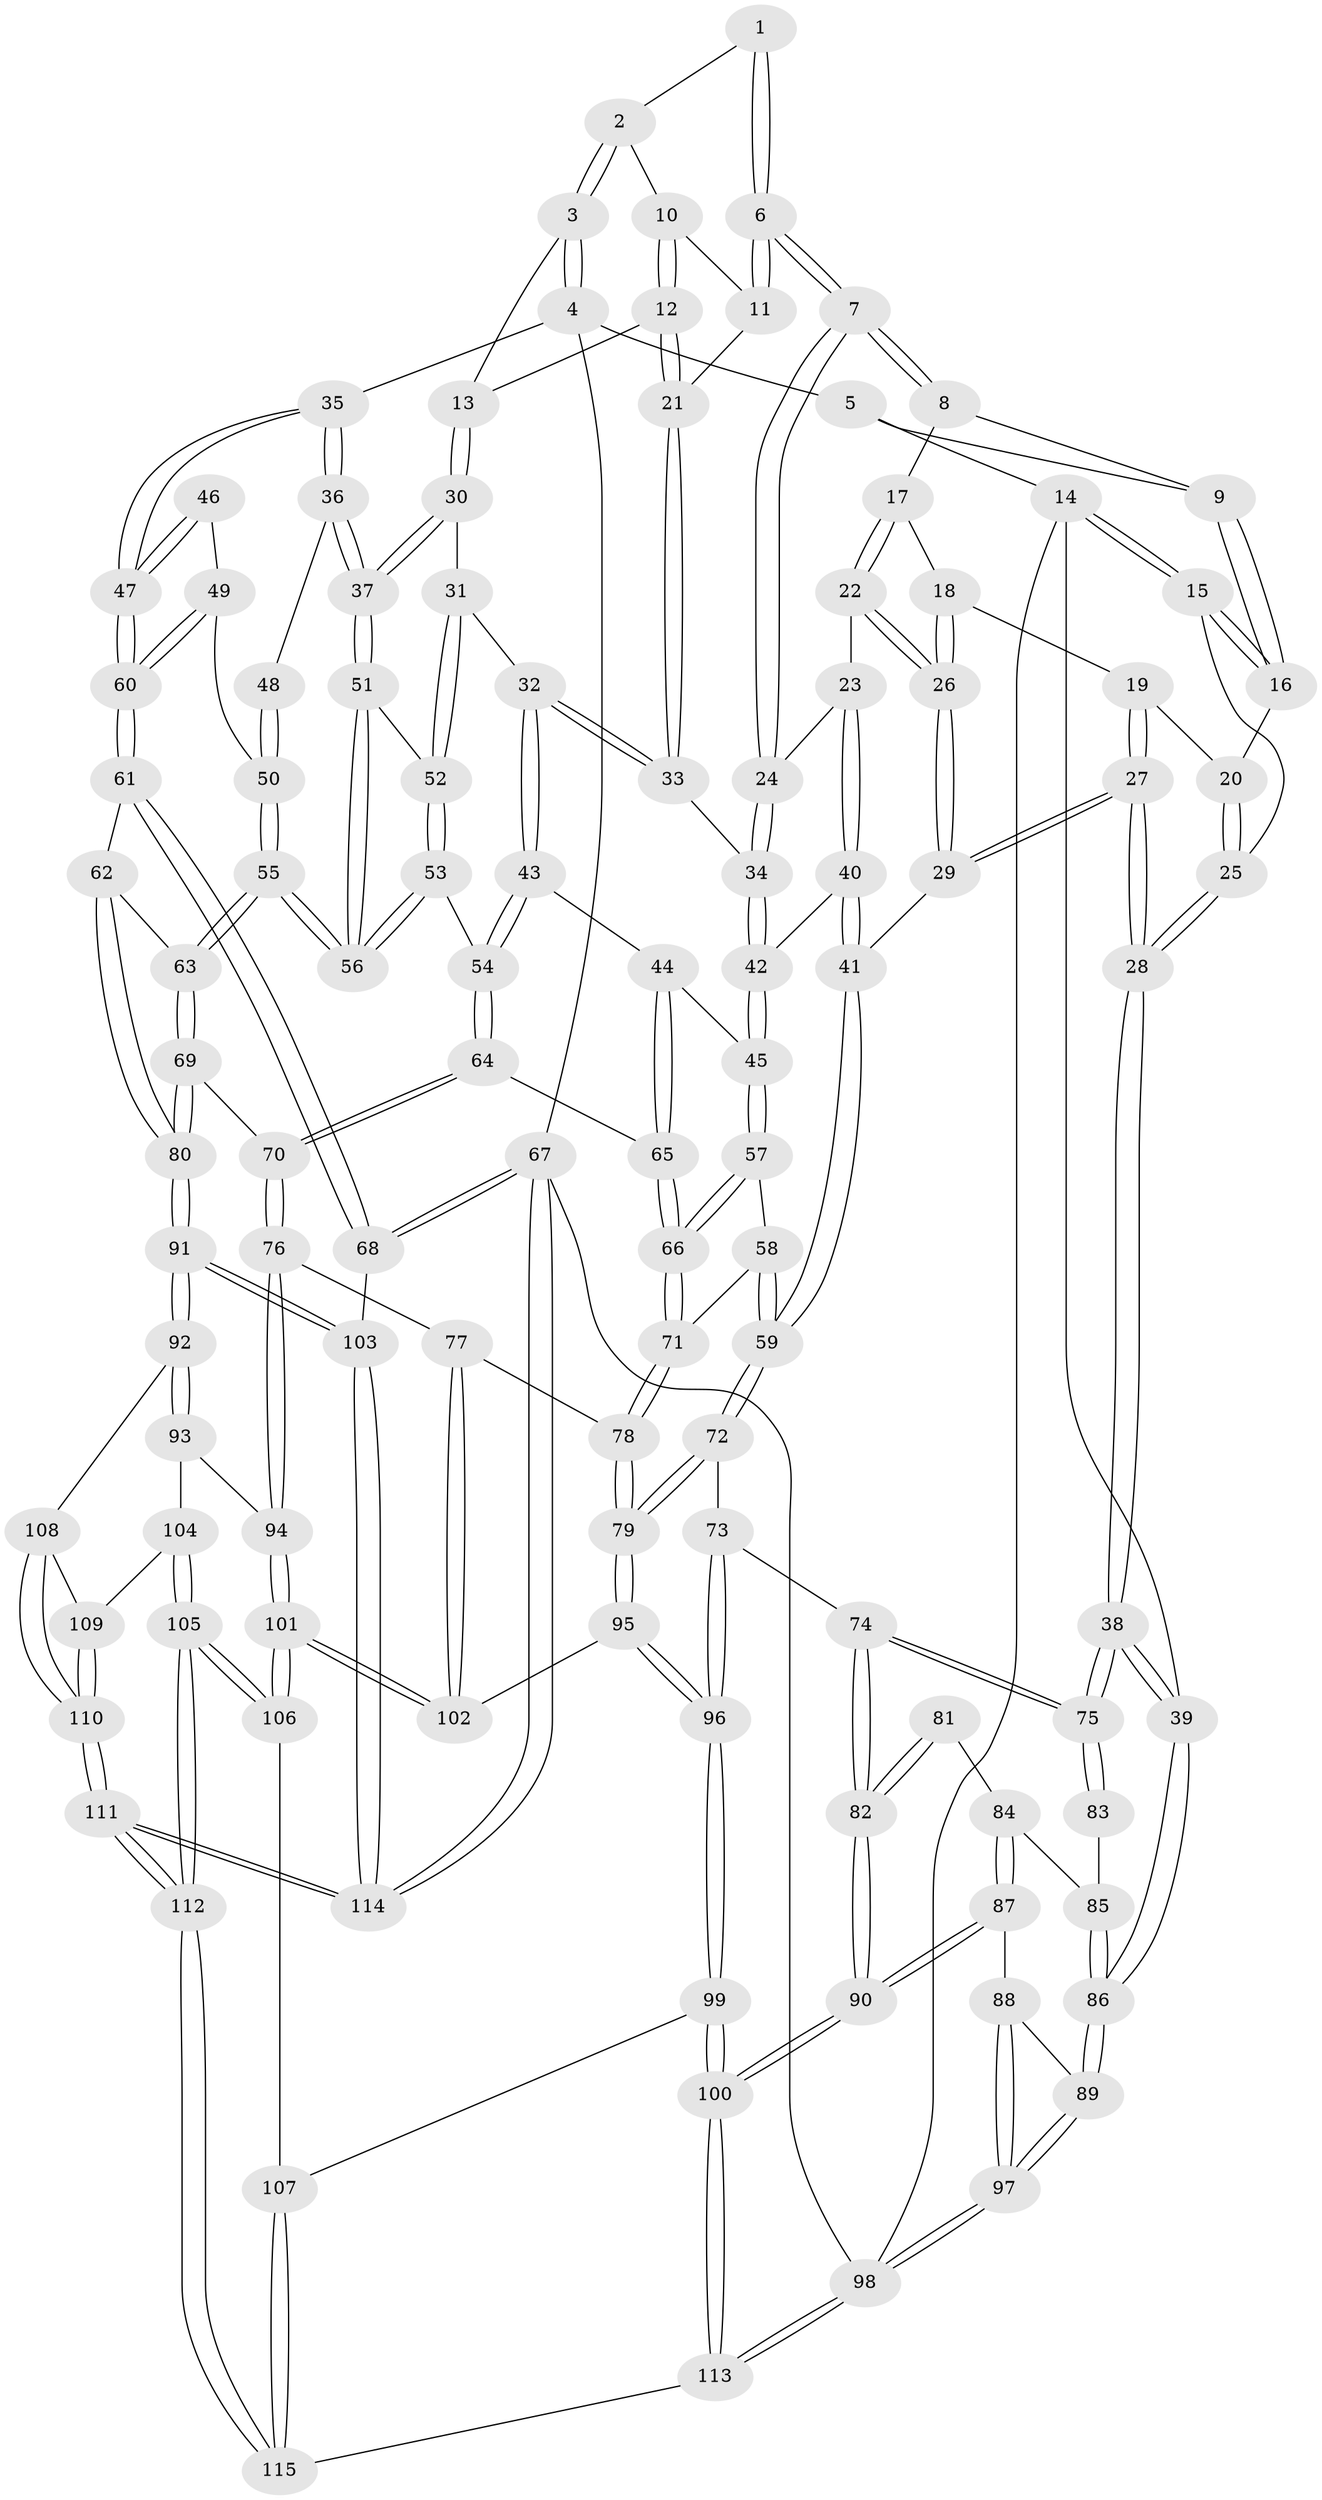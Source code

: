 // Generated by graph-tools (version 1.1) at 2025/27/03/09/25 03:27:15]
// undirected, 115 vertices, 284 edges
graph export_dot {
graph [start="1"]
  node [color=gray90,style=filled];
  1 [pos="+0.6236451740088342+0"];
  2 [pos="+0.6581840514648734+0"];
  3 [pos="+1+0"];
  4 [pos="+1+0"];
  5 [pos="+0.21940852620129092+0"];
  6 [pos="+0.507536428138809+0.12988924613434122"];
  7 [pos="+0.5042106147030191+0.13715311075882144"];
  8 [pos="+0.309732413609864+0.040387466546617894"];
  9 [pos="+0.21926150053306362+0"];
  10 [pos="+0.6656229435296891+0"];
  11 [pos="+0.6712655764071894+0.1401773461109057"];
  12 [pos="+0.7512997703138407+0.16586436824733114"];
  13 [pos="+0.7899904406911088+0.1787908227590105"];
  14 [pos="+0+0.10967420139898217"];
  15 [pos="+0+0.13302352345402044"];
  16 [pos="+0.15621826809339767+0.05112830645816757"];
  17 [pos="+0.31668296379975064+0.12115829361438153"];
  18 [pos="+0.24546477882475404+0.17100373461702278"];
  19 [pos="+0.19789253998808307+0.15740556481216353"];
  20 [pos="+0.15770613761540314+0.07503512271049607"];
  21 [pos="+0.6778976370984057+0.18860842306937345"];
  22 [pos="+0.3536682759475904+0.1926245955507938"];
  23 [pos="+0.45656207643730007+0.18503695811454668"];
  24 [pos="+0.5036640360426895+0.1450369458989763"];
  25 [pos="+0.07430684153432543+0.21443928482906527"];
  26 [pos="+0.3086219988587724+0.24233935496577858"];
  27 [pos="+0.15672886262090432+0.3761108984294896"];
  28 [pos="+0.131959316956786+0.3836282060624667"];
  29 [pos="+0.26611750753841945+0.37400190466077804"];
  30 [pos="+0.8258278133290798+0.2830407895121795"];
  31 [pos="+0.7411772513999121+0.30494016793643886"];
  32 [pos="+0.6451481053202379+0.2866492246815767"];
  33 [pos="+0.6233044771528017+0.25806843821128383"];
  34 [pos="+0.616707584116537+0.25562193301473657"];
  35 [pos="+1+0"];
  36 [pos="+0.8484694143827696+0.2885999735807517"];
  37 [pos="+0.8420650091196382+0.2895479781243271"];
  38 [pos="+0.03631333082430519+0.4588675180703594"];
  39 [pos="+0+0.502058230696519"];
  40 [pos="+0.43443296717061874+0.3247108144130352"];
  41 [pos="+0.31969608244925785+0.4004697030220828"];
  42 [pos="+0.49617461416594905+0.33870463035866816"];
  43 [pos="+0.62588014559668+0.38652059836218383"];
  44 [pos="+0.579420167936435+0.40926995543918565"];
  45 [pos="+0.5405150778436715+0.42016758962531614"];
  46 [pos="+0.9337011478846557+0.3237277117019892"];
  47 [pos="+1+0.2802249477960361"];
  48 [pos="+0.8831132619747346+0.31092538863987873"];
  49 [pos="+0.9762658578816715+0.4018114023544207"];
  50 [pos="+0.9287056946078897+0.4108184801554435"];
  51 [pos="+0.8324653311386356+0.4051070079648369"];
  52 [pos="+0.7388752650872549+0.3904131971682614"];
  53 [pos="+0.7134802642467842+0.45890109637324156"];
  54 [pos="+0.6920917159944658+0.4642684853986839"];
  55 [pos="+0.8535891424192886+0.5042582853716261"];
  56 [pos="+0.8429630671221297+0.49260561426801386"];
  57 [pos="+0.5304016301154951+0.4363199001252891"];
  58 [pos="+0.47760271282269146+0.4742259360333969"];
  59 [pos="+0.39064046376049744+0.5173710574208347"];
  60 [pos="+1+0.45263054326706625"];
  61 [pos="+1+0.5456957122443155"];
  62 [pos="+1+0.5595072730657636"];
  63 [pos="+0.8828523908272092+0.574668155925689"];
  64 [pos="+0.6675233162432677+0.5095489551337097"];
  65 [pos="+0.6236491891582633+0.5345712652439204"];
  66 [pos="+0.6151947582833228+0.541183941604036"];
  67 [pos="+1+1"];
  68 [pos="+1+0.8721183702277661"];
  69 [pos="+0.8331909043013266+0.644679179035199"];
  70 [pos="+0.7937803559692147+0.6552276732897252"];
  71 [pos="+0.6106307354369152+0.5482257714884526"];
  72 [pos="+0.39392631576624215+0.5764285533214162"];
  73 [pos="+0.30466435228888533+0.6627398615506246"];
  74 [pos="+0.2584079401838935+0.6717968164527442"];
  75 [pos="+0.24502985942702699+0.6640943157722273"];
  76 [pos="+0.777442976507785+0.6655415814722824"];
  77 [pos="+0.56193995433871+0.6646285077050392"];
  78 [pos="+0.5597491092178173+0.6634775709286782"];
  79 [pos="+0.5563031600782001+0.6637797388285855"];
  80 [pos="+0.9088339692553983+0.7757257075845697"];
  81 [pos="+0.12292426903175484+0.7439195748005318"];
  82 [pos="+0.19798539152504485+0.8042825396901035"];
  83 [pos="+0.104362282009633+0.7033678379491389"];
  84 [pos="+0.08350863652225106+0.7617415418660551"];
  85 [pos="+0.03133439517307564+0.6872615415531782"];
  86 [pos="+0+0.5836604819679986"];
  87 [pos="+0.1069789361608734+0.8555051897602872"];
  88 [pos="+0.10422889329099269+0.8557530193259631"];
  89 [pos="+0+0.6474946138991203"];
  90 [pos="+0.18376326038560967+0.8697979681242148"];
  91 [pos="+0.9328676204898123+0.828274548120592"];
  92 [pos="+0.8818353819384862+0.8532401983745208"];
  93 [pos="+0.7731876448129894+0.8289550431168772"];
  94 [pos="+0.7341820530580255+0.7961737475648649"];
  95 [pos="+0.46202125167546804+0.8219856428628475"];
  96 [pos="+0.42341854785403643+0.8716749249676"];
  97 [pos="+0+1"];
  98 [pos="+0+1"];
  99 [pos="+0.4167902181667053+0.9283922141668269"];
  100 [pos="+0.32673009715890144+1"];
  101 [pos="+0.655128786663165+0.8347908126671328"];
  102 [pos="+0.6422312715771554+0.8174537532267442"];
  103 [pos="+0.9526997427886204+0.8361917214664636"];
  104 [pos="+0.7593818063319073+0.8988936852548705"];
  105 [pos="+0.6891314507104588+0.9381596398602131"];
  106 [pos="+0.6456089705890155+0.8780942083541229"];
  107 [pos="+0.6007296598767995+0.8936097973382113"];
  108 [pos="+0.8632731865024725+0.8795388558196577"];
  109 [pos="+0.7707256472356818+0.9023153376492361"];
  110 [pos="+0.8239361344312941+0.9770438904024272"];
  111 [pos="+0.7779017649475168+1"];
  112 [pos="+0.7505247149687221+1"];
  113 [pos="+0.3233314670749919+1"];
  114 [pos="+0.8483026160776377+1"];
  115 [pos="+0.5923227565312409+1"];
  1 -- 2;
  1 -- 6;
  1 -- 6;
  2 -- 3;
  2 -- 3;
  2 -- 10;
  3 -- 4;
  3 -- 4;
  3 -- 13;
  4 -- 5;
  4 -- 35;
  4 -- 67;
  5 -- 9;
  5 -- 14;
  6 -- 7;
  6 -- 7;
  6 -- 11;
  6 -- 11;
  7 -- 8;
  7 -- 8;
  7 -- 24;
  7 -- 24;
  8 -- 9;
  8 -- 17;
  9 -- 16;
  9 -- 16;
  10 -- 11;
  10 -- 12;
  10 -- 12;
  11 -- 21;
  12 -- 13;
  12 -- 21;
  12 -- 21;
  13 -- 30;
  13 -- 30;
  14 -- 15;
  14 -- 15;
  14 -- 39;
  14 -- 98;
  15 -- 16;
  15 -- 16;
  15 -- 25;
  16 -- 20;
  17 -- 18;
  17 -- 22;
  17 -- 22;
  18 -- 19;
  18 -- 26;
  18 -- 26;
  19 -- 20;
  19 -- 27;
  19 -- 27;
  20 -- 25;
  20 -- 25;
  21 -- 33;
  21 -- 33;
  22 -- 23;
  22 -- 26;
  22 -- 26;
  23 -- 24;
  23 -- 40;
  23 -- 40;
  24 -- 34;
  24 -- 34;
  25 -- 28;
  25 -- 28;
  26 -- 29;
  26 -- 29;
  27 -- 28;
  27 -- 28;
  27 -- 29;
  27 -- 29;
  28 -- 38;
  28 -- 38;
  29 -- 41;
  30 -- 31;
  30 -- 37;
  30 -- 37;
  31 -- 32;
  31 -- 52;
  31 -- 52;
  32 -- 33;
  32 -- 33;
  32 -- 43;
  32 -- 43;
  33 -- 34;
  34 -- 42;
  34 -- 42;
  35 -- 36;
  35 -- 36;
  35 -- 47;
  35 -- 47;
  36 -- 37;
  36 -- 37;
  36 -- 48;
  37 -- 51;
  37 -- 51;
  38 -- 39;
  38 -- 39;
  38 -- 75;
  38 -- 75;
  39 -- 86;
  39 -- 86;
  40 -- 41;
  40 -- 41;
  40 -- 42;
  41 -- 59;
  41 -- 59;
  42 -- 45;
  42 -- 45;
  43 -- 44;
  43 -- 54;
  43 -- 54;
  44 -- 45;
  44 -- 65;
  44 -- 65;
  45 -- 57;
  45 -- 57;
  46 -- 47;
  46 -- 47;
  46 -- 49;
  47 -- 60;
  47 -- 60;
  48 -- 50;
  48 -- 50;
  49 -- 50;
  49 -- 60;
  49 -- 60;
  50 -- 55;
  50 -- 55;
  51 -- 52;
  51 -- 56;
  51 -- 56;
  52 -- 53;
  52 -- 53;
  53 -- 54;
  53 -- 56;
  53 -- 56;
  54 -- 64;
  54 -- 64;
  55 -- 56;
  55 -- 56;
  55 -- 63;
  55 -- 63;
  57 -- 58;
  57 -- 66;
  57 -- 66;
  58 -- 59;
  58 -- 59;
  58 -- 71;
  59 -- 72;
  59 -- 72;
  60 -- 61;
  60 -- 61;
  61 -- 62;
  61 -- 68;
  61 -- 68;
  62 -- 63;
  62 -- 80;
  62 -- 80;
  63 -- 69;
  63 -- 69;
  64 -- 65;
  64 -- 70;
  64 -- 70;
  65 -- 66;
  65 -- 66;
  66 -- 71;
  66 -- 71;
  67 -- 68;
  67 -- 68;
  67 -- 114;
  67 -- 114;
  67 -- 98;
  68 -- 103;
  69 -- 70;
  69 -- 80;
  69 -- 80;
  70 -- 76;
  70 -- 76;
  71 -- 78;
  71 -- 78;
  72 -- 73;
  72 -- 79;
  72 -- 79;
  73 -- 74;
  73 -- 96;
  73 -- 96;
  74 -- 75;
  74 -- 75;
  74 -- 82;
  74 -- 82;
  75 -- 83;
  75 -- 83;
  76 -- 77;
  76 -- 94;
  76 -- 94;
  77 -- 78;
  77 -- 102;
  77 -- 102;
  78 -- 79;
  78 -- 79;
  79 -- 95;
  79 -- 95;
  80 -- 91;
  80 -- 91;
  81 -- 82;
  81 -- 82;
  81 -- 84;
  82 -- 90;
  82 -- 90;
  83 -- 85;
  84 -- 85;
  84 -- 87;
  84 -- 87;
  85 -- 86;
  85 -- 86;
  86 -- 89;
  86 -- 89;
  87 -- 88;
  87 -- 90;
  87 -- 90;
  88 -- 89;
  88 -- 97;
  88 -- 97;
  89 -- 97;
  89 -- 97;
  90 -- 100;
  90 -- 100;
  91 -- 92;
  91 -- 92;
  91 -- 103;
  91 -- 103;
  92 -- 93;
  92 -- 93;
  92 -- 108;
  93 -- 94;
  93 -- 104;
  94 -- 101;
  94 -- 101;
  95 -- 96;
  95 -- 96;
  95 -- 102;
  96 -- 99;
  96 -- 99;
  97 -- 98;
  97 -- 98;
  98 -- 113;
  98 -- 113;
  99 -- 100;
  99 -- 100;
  99 -- 107;
  100 -- 113;
  100 -- 113;
  101 -- 102;
  101 -- 102;
  101 -- 106;
  101 -- 106;
  103 -- 114;
  103 -- 114;
  104 -- 105;
  104 -- 105;
  104 -- 109;
  105 -- 106;
  105 -- 106;
  105 -- 112;
  105 -- 112;
  106 -- 107;
  107 -- 115;
  107 -- 115;
  108 -- 109;
  108 -- 110;
  108 -- 110;
  109 -- 110;
  109 -- 110;
  110 -- 111;
  110 -- 111;
  111 -- 112;
  111 -- 112;
  111 -- 114;
  111 -- 114;
  112 -- 115;
  112 -- 115;
  113 -- 115;
}
